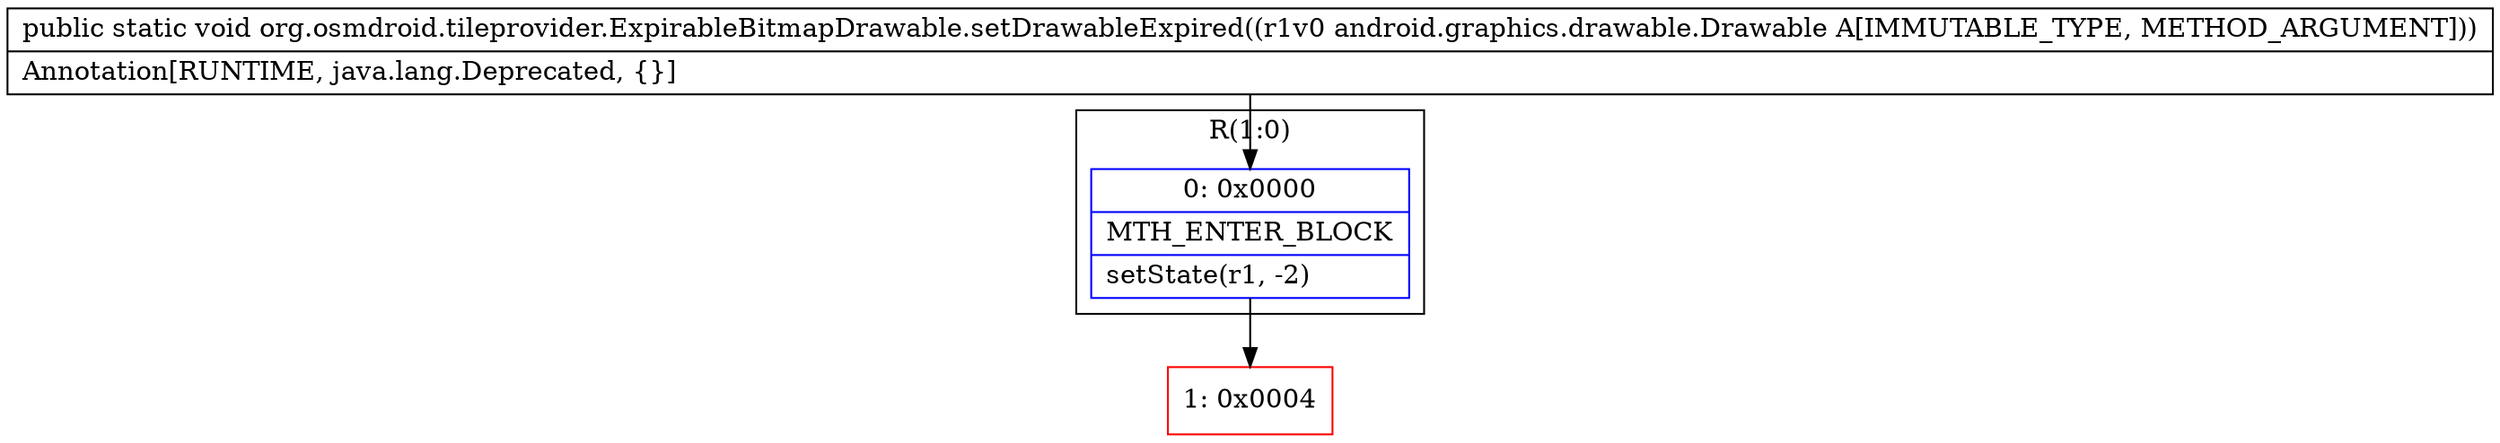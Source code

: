 digraph "CFG fororg.osmdroid.tileprovider.ExpirableBitmapDrawable.setDrawableExpired(Landroid\/graphics\/drawable\/Drawable;)V" {
subgraph cluster_Region_1260984561 {
label = "R(1:0)";
node [shape=record,color=blue];
Node_0 [shape=record,label="{0\:\ 0x0000|MTH_ENTER_BLOCK\l|setState(r1, \-2)\l}"];
}
Node_1 [shape=record,color=red,label="{1\:\ 0x0004}"];
MethodNode[shape=record,label="{public static void org.osmdroid.tileprovider.ExpirableBitmapDrawable.setDrawableExpired((r1v0 android.graphics.drawable.Drawable A[IMMUTABLE_TYPE, METHOD_ARGUMENT]))  | Annotation[RUNTIME, java.lang.Deprecated, \{\}]\l}"];
MethodNode -> Node_0;
Node_0 -> Node_1;
}

